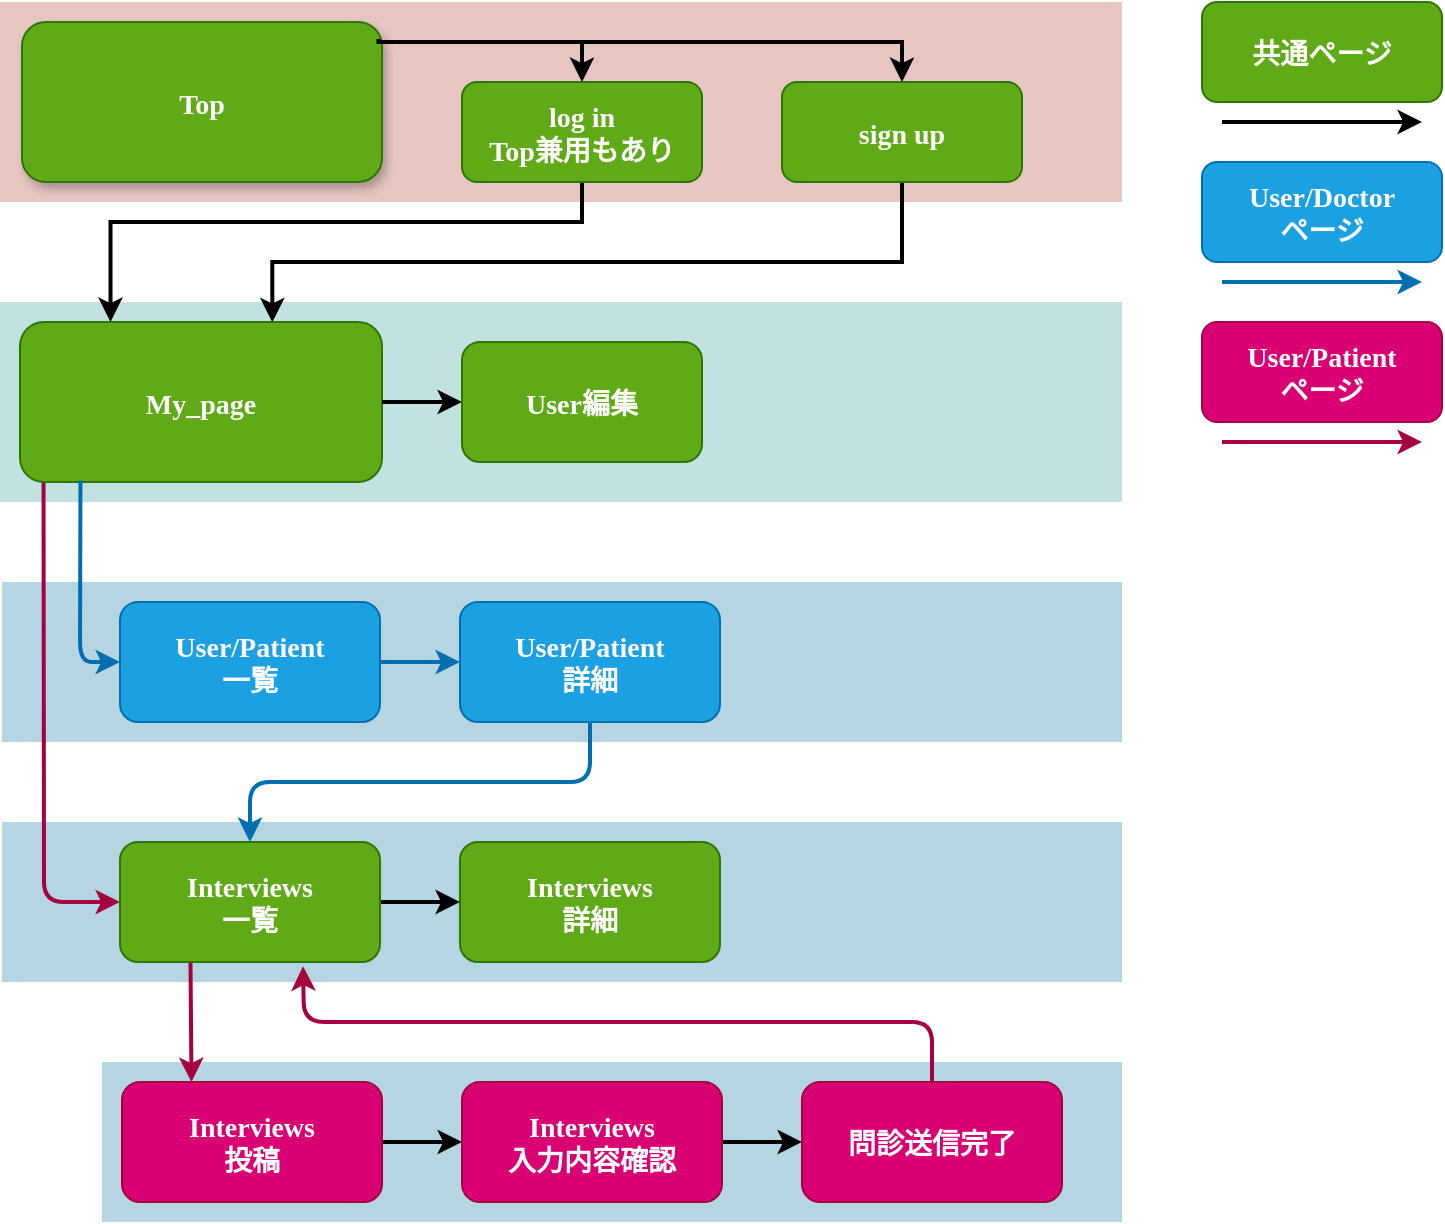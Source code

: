 <mxfile>
    <diagram id="eZT_BmYwKZDDpAdGqNE_" name="Page-1">
        <mxGraphModel dx="972" dy="746" grid="1" gridSize="10" guides="1" tooltips="1" connect="1" arrows="1" fold="1" page="1" pageScale="1" pageWidth="800" pageHeight="700" math="0" shadow="0">
            <root>
                <mxCell id="0"/>
                <mxCell id="1" parent="0"/>
                <mxCell id="88" value="" style="fillColor=#10739E;strokeColor=none;opacity=30;" parent="1" vertex="1">
                    <mxGeometry x="40" y="330" width="560" height="80" as="geometry"/>
                </mxCell>
                <mxCell id="233" value="" style="fillColor=#10739E;strokeColor=none;opacity=30;" vertex="1" parent="1">
                    <mxGeometry x="90" y="570" width="510" height="80" as="geometry"/>
                </mxCell>
                <mxCell id="230" value="" style="fillColor=#10739E;strokeColor=none;opacity=30;" vertex="1" parent="1">
                    <mxGeometry x="40" y="450" width="560" height="80" as="geometry"/>
                </mxCell>
                <mxCell id="78" value="" style="fillColor=#AE4132;strokeColor=none;opacity=30;" parent="1" vertex="1">
                    <mxGeometry x="39" y="40" width="561" height="100" as="geometry"/>
                </mxCell>
                <mxCell id="79" value="" style="fillColor=#349E9A;strokeColor=none;opacity=30;" parent="1" vertex="1">
                    <mxGeometry x="39" y="190" width="561" height="100" as="geometry"/>
                </mxCell>
                <mxCell id="94" value="Top" style="rounded=1;fillColor=#60a917;strokeColor=#2D7600;fontColor=#ffffff;fontStyle=1;fontFamily=Tahoma;fontSize=14;shadow=1;" parent="1" vertex="1">
                    <mxGeometry x="50" y="50" width="180" height="80" as="geometry"/>
                </mxCell>
                <mxCell id="96" value="" style="edgeStyle=elbowEdgeStyle;elbow=vertical;strokeWidth=2;rounded=0;entryX=0.697;entryY=0.002;entryDx=0;entryDy=0;entryPerimeter=0;exitX=0.5;exitY=1;exitDx=0;exitDy=0;" parent="1" source="184" target="98" edge="1">
                    <mxGeometry x="154" y="50.0" width="100" height="100" as="geometry">
                        <mxPoint x="499" y="130" as="sourcePoint"/>
                        <mxPoint x="180" y="170" as="targetPoint"/>
                        <Array as="points">
                            <mxPoint x="500" y="170"/>
                        </Array>
                    </mxGeometry>
                </mxCell>
                <mxCell id="98" value="My_page" style="rounded=1;fillColor=#60a917;strokeColor=#2D7600;fontColor=#ffffff;fontStyle=1;fontFamily=Tahoma;fontSize=14" parent="1" vertex="1">
                    <mxGeometry x="49" y="200" width="181" height="80" as="geometry"/>
                </mxCell>
                <mxCell id="108" value="User/Patient&#10;一覧" style="rounded=1;fillColor=#1ba1e2;strokeColor=#006EAF;fontColor=#ffffff;fontStyle=1;fontFamily=Tahoma;fontSize=14" parent="1" vertex="1">
                    <mxGeometry x="99" y="340" width="130" height="60" as="geometry"/>
                </mxCell>
                <mxCell id="197" value="" style="edgeStyle=none;html=1;strokeWidth=2;exitX=0.065;exitY=1.005;exitDx=0;exitDy=0;exitPerimeter=0;entryX=0;entryY=0.5;entryDx=0;entryDy=0;fillColor=#d80073;strokeColor=#A50040;" parent="1" source="98" edge="1" target="196">
                    <mxGeometry relative="1" as="geometry">
                        <mxPoint x="540" y="420" as="targetPoint"/>
                        <Array as="points">
                            <mxPoint x="61" y="490"/>
                        </Array>
                    </mxGeometry>
                </mxCell>
                <mxCell id="232" style="edgeStyle=none;html=1;entryX=0.5;entryY=0;entryDx=0;entryDy=0;strokeWidth=2;fillColor=#1ba1e2;strokeColor=#006EAF;" edge="1" parent="1" source="109" target="196">
                    <mxGeometry relative="1" as="geometry">
                        <Array as="points">
                            <mxPoint x="334" y="430"/>
                            <mxPoint x="164" y="430"/>
                        </Array>
                    </mxGeometry>
                </mxCell>
                <mxCell id="109" value="User/Patient&#10;詳細" style="rounded=1;fillColor=#1ba1e2;strokeColor=#006EAF;fontColor=#ffffff;fontStyle=1;fontFamily=Tahoma;fontSize=14" parent="1" vertex="1">
                    <mxGeometry x="269" y="340" width="130" height="60" as="geometry"/>
                </mxCell>
                <mxCell id="111" value="Interviews&#10;詳細" style="rounded=1;fillColor=#60a917;strokeColor=#2D7600;fontColor=#ffffff;fontStyle=1;fontFamily=Tahoma;fontSize=14" parent="1" vertex="1">
                    <mxGeometry x="269" y="460" width="130" height="60" as="geometry"/>
                </mxCell>
                <mxCell id="223" style="edgeStyle=none;rounded=1;html=1;entryX=0;entryY=0.5;entryDx=0;entryDy=0;strokeWidth=2;exitX=1;exitY=0.5;exitDx=0;exitDy=0;" parent="1" source="123" target="127" edge="1">
                    <mxGeometry relative="1" as="geometry">
                        <mxPoint x="610" y="570" as="sourcePoint"/>
                    </mxGeometry>
                </mxCell>
                <mxCell id="123" value="Interviews&#10;投稿" style="rounded=1;strokeColor=#A50040;fontColor=#ffffff;fontStyle=1;fontFamily=Tahoma;fontSize=14;fillColor=#d80073;" parent="1" vertex="1">
                    <mxGeometry x="100" y="580" width="130" height="60" as="geometry"/>
                </mxCell>
                <mxCell id="224" style="edgeStyle=none;rounded=1;html=1;entryX=0;entryY=0.5;entryDx=0;entryDy=0;strokeWidth=2;" parent="1" source="127" target="128" edge="1">
                    <mxGeometry relative="1" as="geometry"/>
                </mxCell>
                <mxCell id="127" value="Interviews&#10;入力内容確認" style="rounded=1;strokeColor=#A50040;fontColor=#ffffff;fontStyle=1;fontFamily=Tahoma;fontSize=14;fillColor=#d80073;" parent="1" vertex="1">
                    <mxGeometry x="270" y="580" width="130" height="60" as="geometry"/>
                </mxCell>
                <mxCell id="235" style="edgeStyle=none;html=1;entryX=0.704;entryY=1.036;entryDx=0;entryDy=0;entryPerimeter=0;strokeWidth=2;fillColor=#d80073;strokeColor=#A50040;" edge="1" parent="1" source="128" target="196">
                    <mxGeometry relative="1" as="geometry">
                        <Array as="points">
                            <mxPoint x="505" y="550"/>
                            <mxPoint x="191" y="550"/>
                        </Array>
                    </mxGeometry>
                </mxCell>
                <mxCell id="128" value="問診送信完了" style="rounded=1;strokeColor=#A50040;fontColor=#ffffff;fontStyle=1;fontFamily=Tahoma;fontSize=14;fillColor=#d80073;" parent="1" vertex="1">
                    <mxGeometry x="440" y="580" width="130" height="60" as="geometry"/>
                </mxCell>
                <mxCell id="141" value="" style="edgeStyle=elbowEdgeStyle;elbow=vertical;strokeWidth=2;rounded=0;exitX=0.5;exitY=1;exitDx=0;exitDy=0;entryX=0.25;entryY=0;entryDx=0;entryDy=0;" parent="1" source="186" target="98" edge="1">
                    <mxGeometry x="70" y="74.0" width="100" height="100" as="geometry">
                        <mxPoint x="342" y="134" as="sourcePoint"/>
                        <mxPoint x="160" y="184" as="targetPoint"/>
                        <Array as="points">
                            <mxPoint x="130" y="150"/>
                            <mxPoint x="120" y="150"/>
                            <mxPoint x="240" y="150"/>
                        </Array>
                    </mxGeometry>
                </mxCell>
                <mxCell id="150" value="" style="edgeStyle=elbowEdgeStyle;elbow=horizontal;strokeWidth=2;rounded=0;exitX=1;exitY=0.5;exitDx=0;exitDy=0;entryX=0;entryY=0.5;entryDx=0;entryDy=0;fillColor=#1ba1e2;strokeColor=#006EAF;" parent="1" source="108" target="109" edge="1">
                    <mxGeometry x="-171" y="20.0" width="100" height="100" as="geometry">
                        <mxPoint x="-171" y="120.0" as="sourcePoint"/>
                        <mxPoint x="-71" y="20.0" as="targetPoint"/>
                        <Array as="points"/>
                    </mxGeometry>
                </mxCell>
                <mxCell id="176" value="" style="edgeStyle=elbowEdgeStyle;elbow=vertical;strokeWidth=2;rounded=1;entryX=0;entryY=0.5;entryDx=0;entryDy=0;exitX=1;exitY=0.5;exitDx=0;exitDy=0;" parent="1" source="98" target="117" edge="1">
                    <mxGeometry x="-100" y="-2.842e-14" width="100" height="100" as="geometry">
                        <mxPoint x="384" y="300" as="sourcePoint"/>
                        <mxPoint y="-2.842e-14" as="targetPoint"/>
                    </mxGeometry>
                </mxCell>
                <mxCell id="184" value="sign up" style="rounded=1;fillColor=#60a917;strokeColor=#2D7600;fontColor=#ffffff;fontStyle=1;fontFamily=Tahoma;fontSize=14" parent="1" vertex="1">
                    <mxGeometry x="430" y="80" width="120" height="50" as="geometry"/>
                </mxCell>
                <mxCell id="186" value="log in&#10;Top兼用もあり" style="rounded=1;fillColor=#60a917;strokeColor=#2D7600;fontColor=#ffffff;fontStyle=1;fontFamily=Tahoma;fontSize=14" parent="1" vertex="1">
                    <mxGeometry x="270" y="80" width="120" height="50" as="geometry"/>
                </mxCell>
                <mxCell id="187" value="" style="edgeStyle=elbowEdgeStyle;elbow=vertical;strokeWidth=2;rounded=0;entryX=0.5;entryY=0;entryDx=0;entryDy=0;" parent="1" target="184" edge="1">
                    <mxGeometry x="235" y="-25.0" width="100" height="100" as="geometry">
                        <mxPoint x="230" y="60" as="sourcePoint"/>
                        <mxPoint x="500" y="80" as="targetPoint"/>
                        <Array as="points">
                            <mxPoint x="360" y="60"/>
                        </Array>
                    </mxGeometry>
                </mxCell>
                <mxCell id="190" value="" style="edgeStyle=elbowEdgeStyle;elbow=vertical;strokeWidth=2;rounded=0;exitX=0.99;exitY=0.106;exitDx=0;exitDy=0;entryX=0.5;entryY=0;entryDx=0;entryDy=0;exitPerimeter=0;" parent="1" edge="1" target="186" source="94">
                    <mxGeometry x="-243" y="-25.0" width="100" height="100" as="geometry">
                        <mxPoint x="242" y="60" as="sourcePoint"/>
                        <mxPoint x="437" y="80" as="targetPoint"/>
                        <Array as="points">
                            <mxPoint x="360" y="60"/>
                        </Array>
                    </mxGeometry>
                </mxCell>
                <mxCell id="200" style="edgeStyle=none;html=1;entryX=0;entryY=0.5;entryDx=0;entryDy=0;strokeWidth=2;" parent="1" source="196" target="111" edge="1">
                    <mxGeometry relative="1" as="geometry"/>
                </mxCell>
                <mxCell id="234" style="edgeStyle=none;html=1;strokeWidth=2;fillColor=#d80073;strokeColor=#A50040;" edge="1" parent="1">
                    <mxGeometry relative="1" as="geometry">
                        <mxPoint x="134.25" y="520" as="sourcePoint"/>
                        <mxPoint x="134.75" y="580" as="targetPoint"/>
                    </mxGeometry>
                </mxCell>
                <mxCell id="196" value="Interviews&#10;一覧" style="rounded=1;fillColor=#60a917;strokeColor=#2D7600;fontColor=#ffffff;fontStyle=1;fontFamily=Tahoma;fontSize=14" parent="1" vertex="1">
                    <mxGeometry x="99" y="460" width="130" height="60" as="geometry"/>
                </mxCell>
                <mxCell id="117" value="User編集" style="rounded=1;fillColor=#60a917;strokeColor=#2D7600;fontColor=#ffffff;fontStyle=1;fontFamily=Tahoma;fontSize=14" parent="1" vertex="1">
                    <mxGeometry x="270" y="210" width="120" height="60" as="geometry"/>
                </mxCell>
                <mxCell id="231" value="" style="edgeStyle=none;html=1;strokeWidth=2;exitX=0.167;exitY=0.99;exitDx=0;exitDy=0;exitPerimeter=0;entryX=0;entryY=0.5;entryDx=0;entryDy=0;fillColor=#1ba1e2;strokeColor=#006EAF;" edge="1" parent="1" source="98" target="108">
                    <mxGeometry relative="1" as="geometry">
                        <mxPoint x="109.0" y="500.0" as="targetPoint"/>
                        <mxPoint x="70.765" y="290.4" as="sourcePoint"/>
                        <Array as="points">
                            <mxPoint x="79" y="370"/>
                        </Array>
                    </mxGeometry>
                </mxCell>
                <mxCell id="236" value="共通ページ" style="rounded=1;fillColor=#60a917;strokeColor=#2D7600;fontColor=#ffffff;fontStyle=1;fontFamily=Tahoma;fontSize=14" vertex="1" parent="1">
                    <mxGeometry x="640" y="40" width="120" height="50" as="geometry"/>
                </mxCell>
                <mxCell id="237" value="User/Doctor&#10;ページ" style="rounded=1;fillColor=#1ba1e2;strokeColor=#006EAF;fontColor=#ffffff;fontStyle=1;fontFamily=Tahoma;fontSize=14" vertex="1" parent="1">
                    <mxGeometry x="640" y="120" width="120" height="50" as="geometry"/>
                </mxCell>
                <mxCell id="238" value="User/Patient&#10;ページ" style="rounded=1;fillColor=#d80073;strokeColor=#A50040;fontColor=#ffffff;fontStyle=1;fontFamily=Tahoma;fontSize=14" vertex="1" parent="1">
                    <mxGeometry x="640" y="200" width="120" height="50" as="geometry"/>
                </mxCell>
                <mxCell id="239" value="" style="edgeStyle=elbowEdgeStyle;elbow=horizontal;strokeWidth=2;rounded=0;fillColor=#1ba1e2;strokeColor=#006EAF;" edge="1" parent="1">
                    <mxGeometry x="279" y="-170.0" width="100" height="100" as="geometry">
                        <mxPoint x="650" y="180" as="sourcePoint"/>
                        <mxPoint x="750" y="180" as="targetPoint"/>
                        <Array as="points"/>
                    </mxGeometry>
                </mxCell>
                <mxCell id="240" value="" style="edgeStyle=elbowEdgeStyle;elbow=horizontal;strokeWidth=2;rounded=0;fillColor=#d80073;strokeColor=#A50040;" edge="1" parent="1">
                    <mxGeometry x="279" y="-90.0" width="100" height="100" as="geometry">
                        <mxPoint x="650" y="260" as="sourcePoint"/>
                        <mxPoint x="750" y="260" as="targetPoint"/>
                        <Array as="points"/>
                    </mxGeometry>
                </mxCell>
                <mxCell id="241" value="" style="edgeStyle=elbowEdgeStyle;elbow=horizontal;strokeWidth=2;rounded=0;" edge="1" parent="1">
                    <mxGeometry x="279" y="-250.0" width="100" height="100" as="geometry">
                        <mxPoint x="650" y="100" as="sourcePoint"/>
                        <mxPoint x="750" y="100" as="targetPoint"/>
                        <Array as="points"/>
                    </mxGeometry>
                </mxCell>
            </root>
        </mxGraphModel>
    </diagram>
</mxfile>
